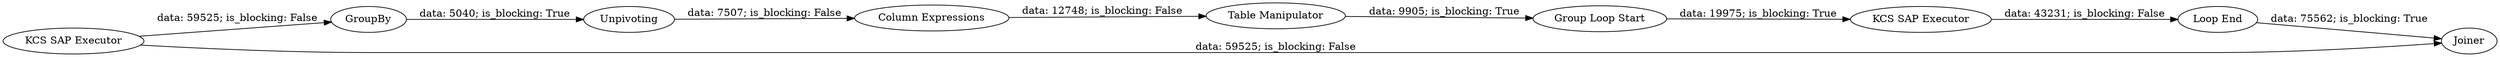 digraph {
	"2424772362563384341_14" [label="KCS SAP Executor"]
	"2424772362563384341_12" [label=Unpivoting]
	"2424772362563384341_13" [label="Column Expressions"]
	"2424772362563384341_10" [label="Loop End"]
	"2424772362563384341_5" [label="Table Manipulator"]
	"2424772362563384341_9" [label="Group Loop Start"]
	"2424772362563384341_11" [label=GroupBy]
	"2424772362563384341_1" [label="KCS SAP Executor"]
	"2424772362563384341_8" [label=Joiner]
	"2424772362563384341_11" -> "2424772362563384341_12" [label="data: 5040; is_blocking: True"]
	"2424772362563384341_1" -> "2424772362563384341_11" [label="data: 59525; is_blocking: False"]
	"2424772362563384341_1" -> "2424772362563384341_8" [label="data: 59525; is_blocking: False"]
	"2424772362563384341_13" -> "2424772362563384341_5" [label="data: 12748; is_blocking: False"]
	"2424772362563384341_5" -> "2424772362563384341_9" [label="data: 9905; is_blocking: True"]
	"2424772362563384341_10" -> "2424772362563384341_8" [label="data: 75562; is_blocking: True"]
	"2424772362563384341_12" -> "2424772362563384341_13" [label="data: 7507; is_blocking: False"]
	"2424772362563384341_14" -> "2424772362563384341_10" [label="data: 43231; is_blocking: False"]
	"2424772362563384341_9" -> "2424772362563384341_14" [label="data: 19975; is_blocking: True"]
	rankdir=LR
}
